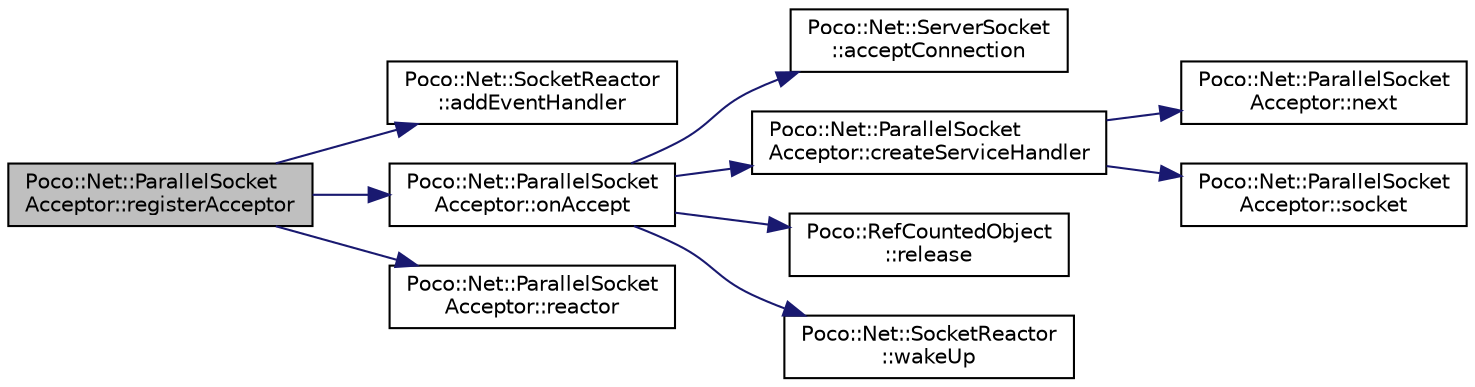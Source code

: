 digraph "Poco::Net::ParallelSocketAcceptor::registerAcceptor"
{
 // LATEX_PDF_SIZE
  edge [fontname="Helvetica",fontsize="10",labelfontname="Helvetica",labelfontsize="10"];
  node [fontname="Helvetica",fontsize="10",shape=record];
  rankdir="LR";
  Node1 [label="Poco::Net::ParallelSocket\lAcceptor::registerAcceptor",height=0.2,width=0.4,color="black", fillcolor="grey75", style="filled", fontcolor="black",tooltip=" "];
  Node1 -> Node2 [color="midnightblue",fontsize="10",style="solid"];
  Node2 [label="Poco::Net::SocketReactor\l::addEventHandler",height=0.2,width=0.4,color="black", fillcolor="white", style="filled",URL="$classPoco_1_1Net_1_1SocketReactor.html#af6d366d0de6f903709f61a07e21ab508",tooltip="Returns the timeout."];
  Node1 -> Node3 [color="midnightblue",fontsize="10",style="solid"];
  Node3 [label="Poco::Net::ParallelSocket\lAcceptor::onAccept",height=0.2,width=0.4,color="black", fillcolor="white", style="filled",URL="$classPoco_1_1Net_1_1ParallelSocketAcceptor.html#a38f858babc9853692aa2da749ce886bf",tooltip="Accepts connection and creates event handler."];
  Node3 -> Node4 [color="midnightblue",fontsize="10",style="solid"];
  Node4 [label="Poco::Net::ServerSocket\l::acceptConnection",height=0.2,width=0.4,color="black", fillcolor="white", style="filled",URL="$classPoco_1_1Net_1_1ServerSocket.html#abca3758150ac51011ab0fcec6c31ad39",tooltip=" "];
  Node3 -> Node5 [color="midnightblue",fontsize="10",style="solid"];
  Node5 [label="Poco::Net::ParallelSocket\lAcceptor::createServiceHandler",height=0.2,width=0.4,color="black", fillcolor="white", style="filled",URL="$classPoco_1_1Net_1_1ParallelSocketAcceptor.html#a6dc105fc3a7187e40c5784fcf24714fc",tooltip=" "];
  Node5 -> Node6 [color="midnightblue",fontsize="10",style="solid"];
  Node6 [label="Poco::Net::ParallelSocket\lAcceptor::next",height=0.2,width=0.4,color="black", fillcolor="white", style="filled",URL="$classPoco_1_1Net_1_1ParallelSocketAcceptor.html#a354e396e861bdaf4d2639444591ea643",tooltip="Returns reference to the next reactor index."];
  Node5 -> Node7 [color="midnightblue",fontsize="10",style="solid"];
  Node7 [label="Poco::Net::ParallelSocket\lAcceptor::socket",height=0.2,width=0.4,color="black", fillcolor="white", style="filled",URL="$classPoco_1_1Net_1_1ParallelSocketAcceptor.html#a195fd32427d16fc04bba78c34c766d2f",tooltip="Returns a reference to the SocketAcceptor's socket."];
  Node3 -> Node8 [color="midnightblue",fontsize="10",style="solid"];
  Node8 [label="Poco::RefCountedObject\l::release",height=0.2,width=0.4,color="black", fillcolor="white", style="filled",URL="$classPoco_1_1RefCountedObject.html#a14bf204923a6ba4b97df6f8fdb9deb72",tooltip="Increments the object's reference count."];
  Node3 -> Node9 [color="midnightblue",fontsize="10",style="solid"];
  Node9 [label="Poco::Net::SocketReactor\l::wakeUp",height=0.2,width=0.4,color="black", fillcolor="white", style="filled",URL="$classPoco_1_1Net_1_1SocketReactor.html#aac64524d1d1ee6148262e472768fd710",tooltip=" "];
  Node1 -> Node10 [color="midnightblue",fontsize="10",style="solid"];
  Node10 [label="Poco::Net::ParallelSocket\lAcceptor::reactor",height=0.2,width=0.4,color="black", fillcolor="white", style="filled",URL="$classPoco_1_1Net_1_1ParallelSocketAcceptor.html#a59af64f08e6e93bba7dd393373534446",tooltip=" "];
}
